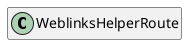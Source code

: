 @startuml
set namespaceSeparator \\
hide members
hide << alias >> circle

class WeblinksHelperRoute
@enduml
